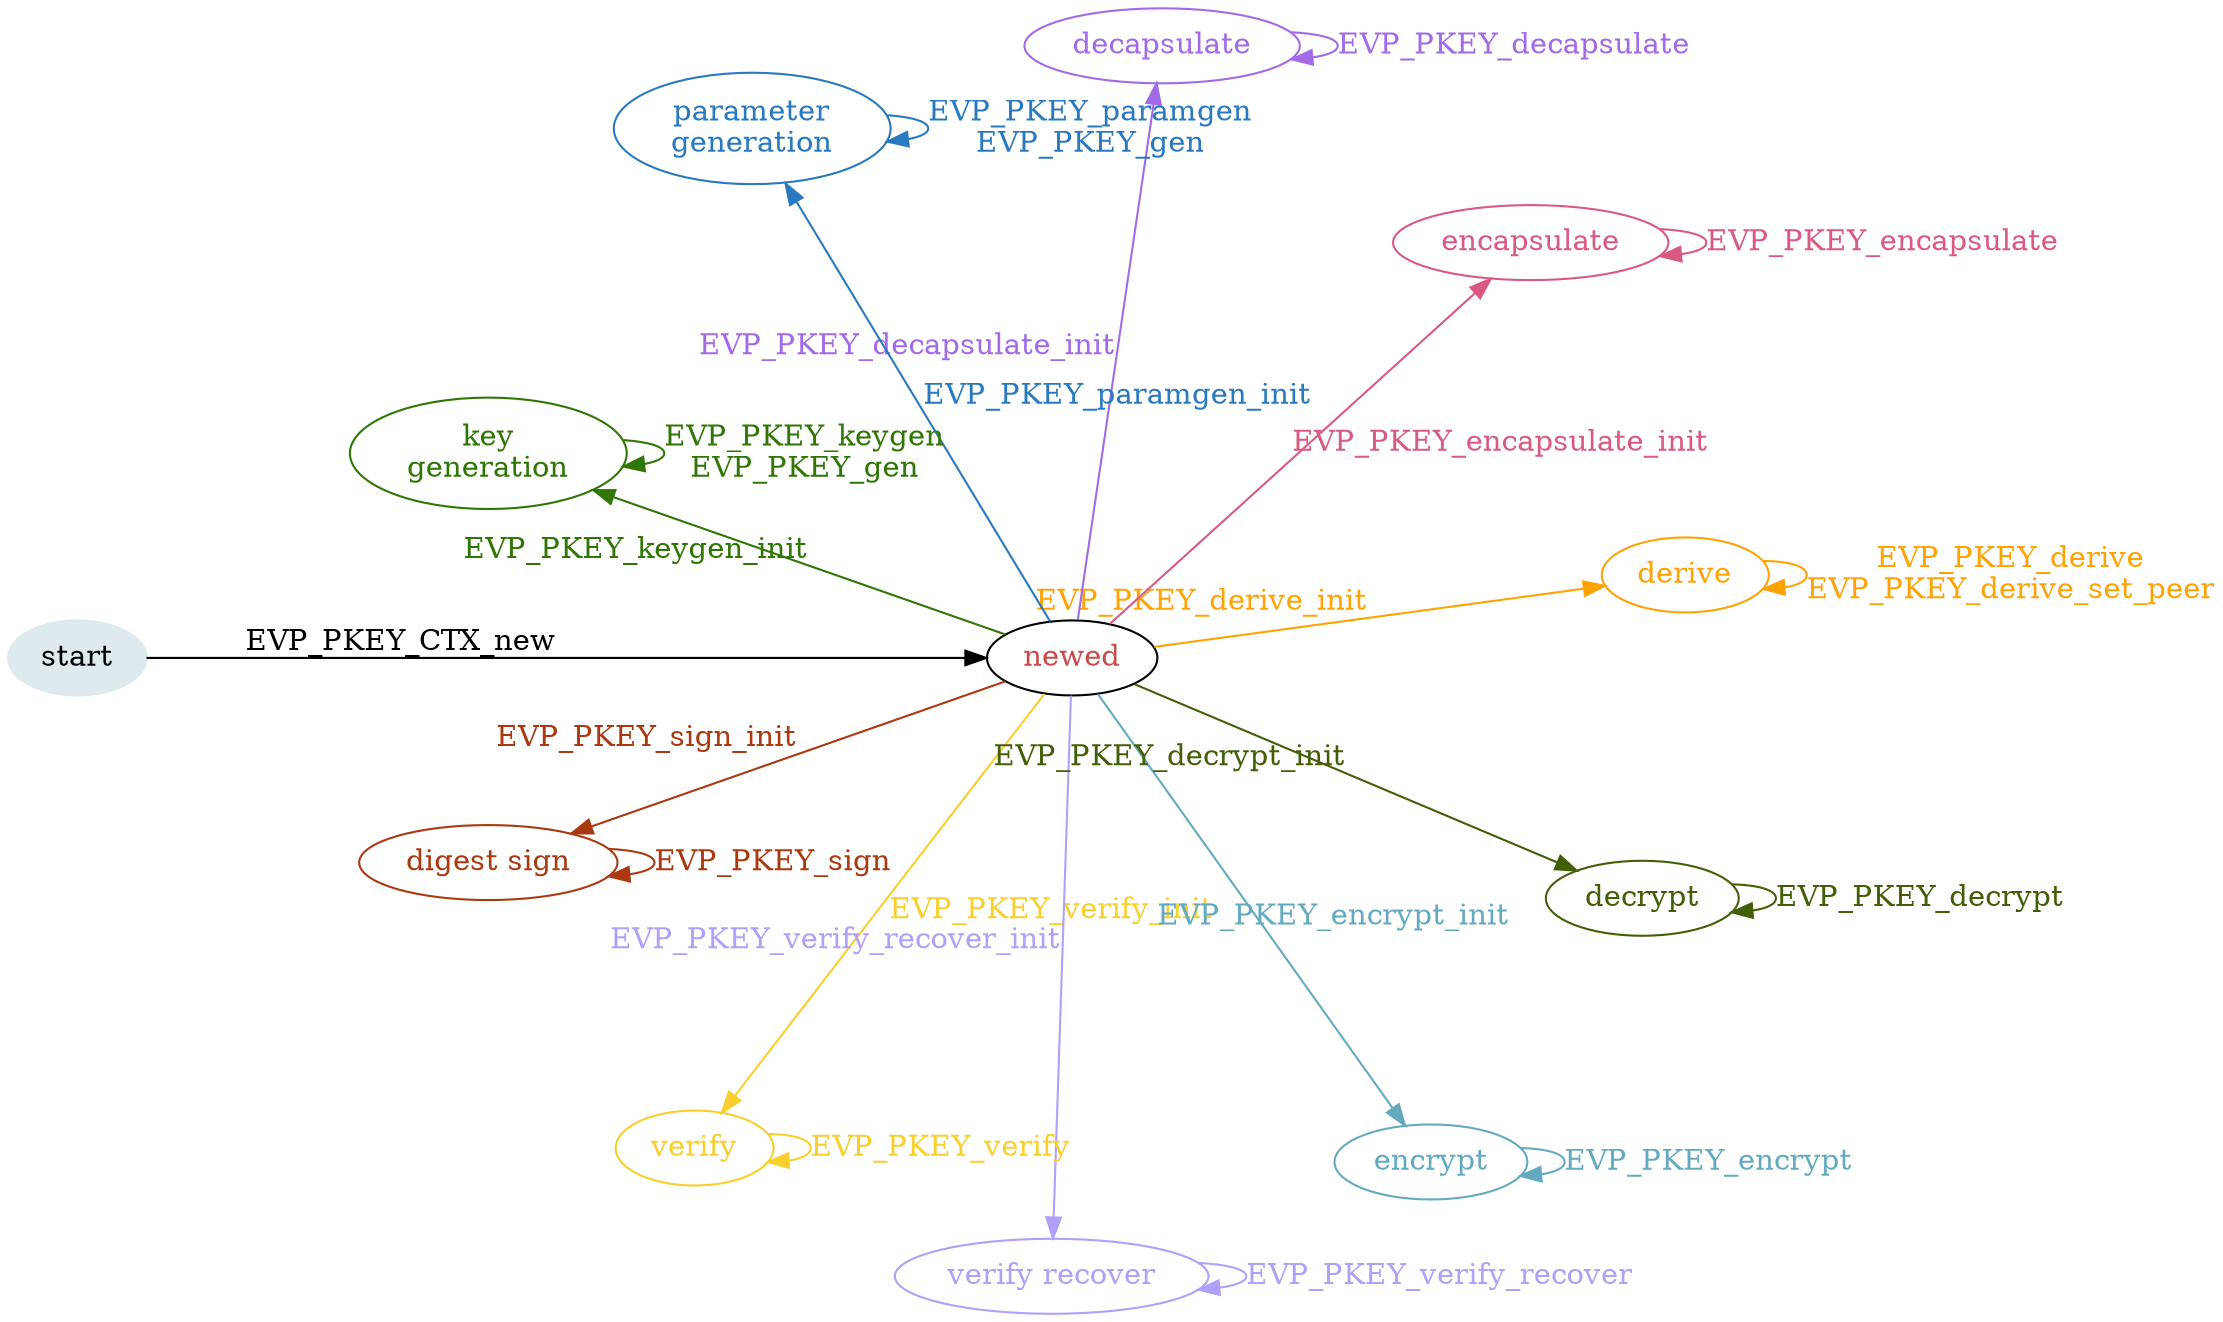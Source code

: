 strict digraph pkey {
    bgcolor="transparent";
    layout=circo

    begin [label=start, color="#deeaee", style="filled"];
    newed [fontcolor="#c94c4c", style="solid"];
    digestsign [label="digest sign", fontcolor="#AB3910", color="#AB3910"]
    verify [fontcolor="#F8CF2C", color="#F8CF2C"]
    verifyrecover [label="verify recover", fontcolor="#B19FF9", color="#B19FF9"]
    encrypt [fontcolor="#63AAC0", color="#63AAC0"]
    decrypt [fontcolor="#425F06", color="#425F06"]
    derive [fontcolor="#FEA303", color="#FEA303"]
    encapsulate [fontcolor="#D95980", color="#D95980"]
    decapsulate [fontcolor="#A16AE8", color="#A16AE8"]
    paramgen [label="parameter\ngeneration", fontcolor="#2879C0", color="#2879C0"]
    keygen [label="key\ngeneration", fontcolor="#2F7604", color="#2F7604"]

    begin -> newed [label="EVP_PKEY_CTX_new"];

    newed -> digestsign [label="EVP_PKEY_sign_init", color="#AB3910", fontcolor="#AB3910"];
    digestsign -> digestsign [label="EVP_PKEY_sign", color="#AB3910", fontcolor="#AB3910"];

    newed -> verify [label="EVP_PKEY_verify_init", fontcolor="#F8CF2C", color="#F8CF2C"];
    verify -> verify [label="EVP_PKEY_verify", fontcolor="#F8CF2C", color="#F8CF2C"];

    newed -> verifyrecover [label="EVP_PKEY_verify_recover_init", fontcolor="#B19FF9", color="#B19FF9"];
    verifyrecover -> verifyrecover [label="EVP_PKEY_verify_recover", fontcolor="#B19FF9", color="#B19FF9"];

    newed -> encrypt [label="EVP_PKEY_encrypt_init", fontcolor="#63AAC0", color="#63AAC0"];
    encrypt -> encrypt [label="EVP_PKEY_encrypt", fontcolor="#63AAC0", color="#63AAC0"];

    newed -> decrypt [label="EVP_PKEY_decrypt_init", fontcolor="#425F06", color="#425F06"];
    decrypt -> decrypt [label="EVP_PKEY_decrypt", fontcolor="#425F06", color="#425F06"];

    newed -> derive [label="EVP_PKEY_derive_init", fontcolor="#FEA303", color="#FEA303"];
    derive -> derive [label="EVP_PKEY_derive\nEVP_PKEY_derive_set_peer", fontcolor="#FEA303", color="#FEA303"];

    newed -> encapsulate [label="EVP_PKEY_encapsulate_init", fontcolor="#D95980", color="#D95980"];
    encapsulate -> encapsulate [label="EVP_PKEY_encapsulate", fontcolor="#D95980", color="#D95980"];

    newed -> decapsulate [label="EVP_PKEY_decapsulate_init", fontcolor="#A16AE8", color="#A16AE8"];
    decapsulate -> decapsulate [label="EVP_PKEY_decapsulate", fontcolor="#A16AE8", color="#A16AE8"];

    newed -> paramgen [label="EVP_PKEY_paramgen_init", fontcolor="#2879C0", color="#2879C0"];
    paramgen -> paramgen [label="EVP_PKEY_paramgen\nEVP_PKEY_gen", fontcolor="#2879C0", color="#2879C0"];

    newed -> keygen [label="EVP_PKEY_keygen_init", fontcolor="#2F7604", color="#2F7604"];
    keygen -> keygen [label="EVP_PKEY_keygen\nEVP_PKEY_gen", fontcolor="#2F7604", color="#2F7604"];
}
